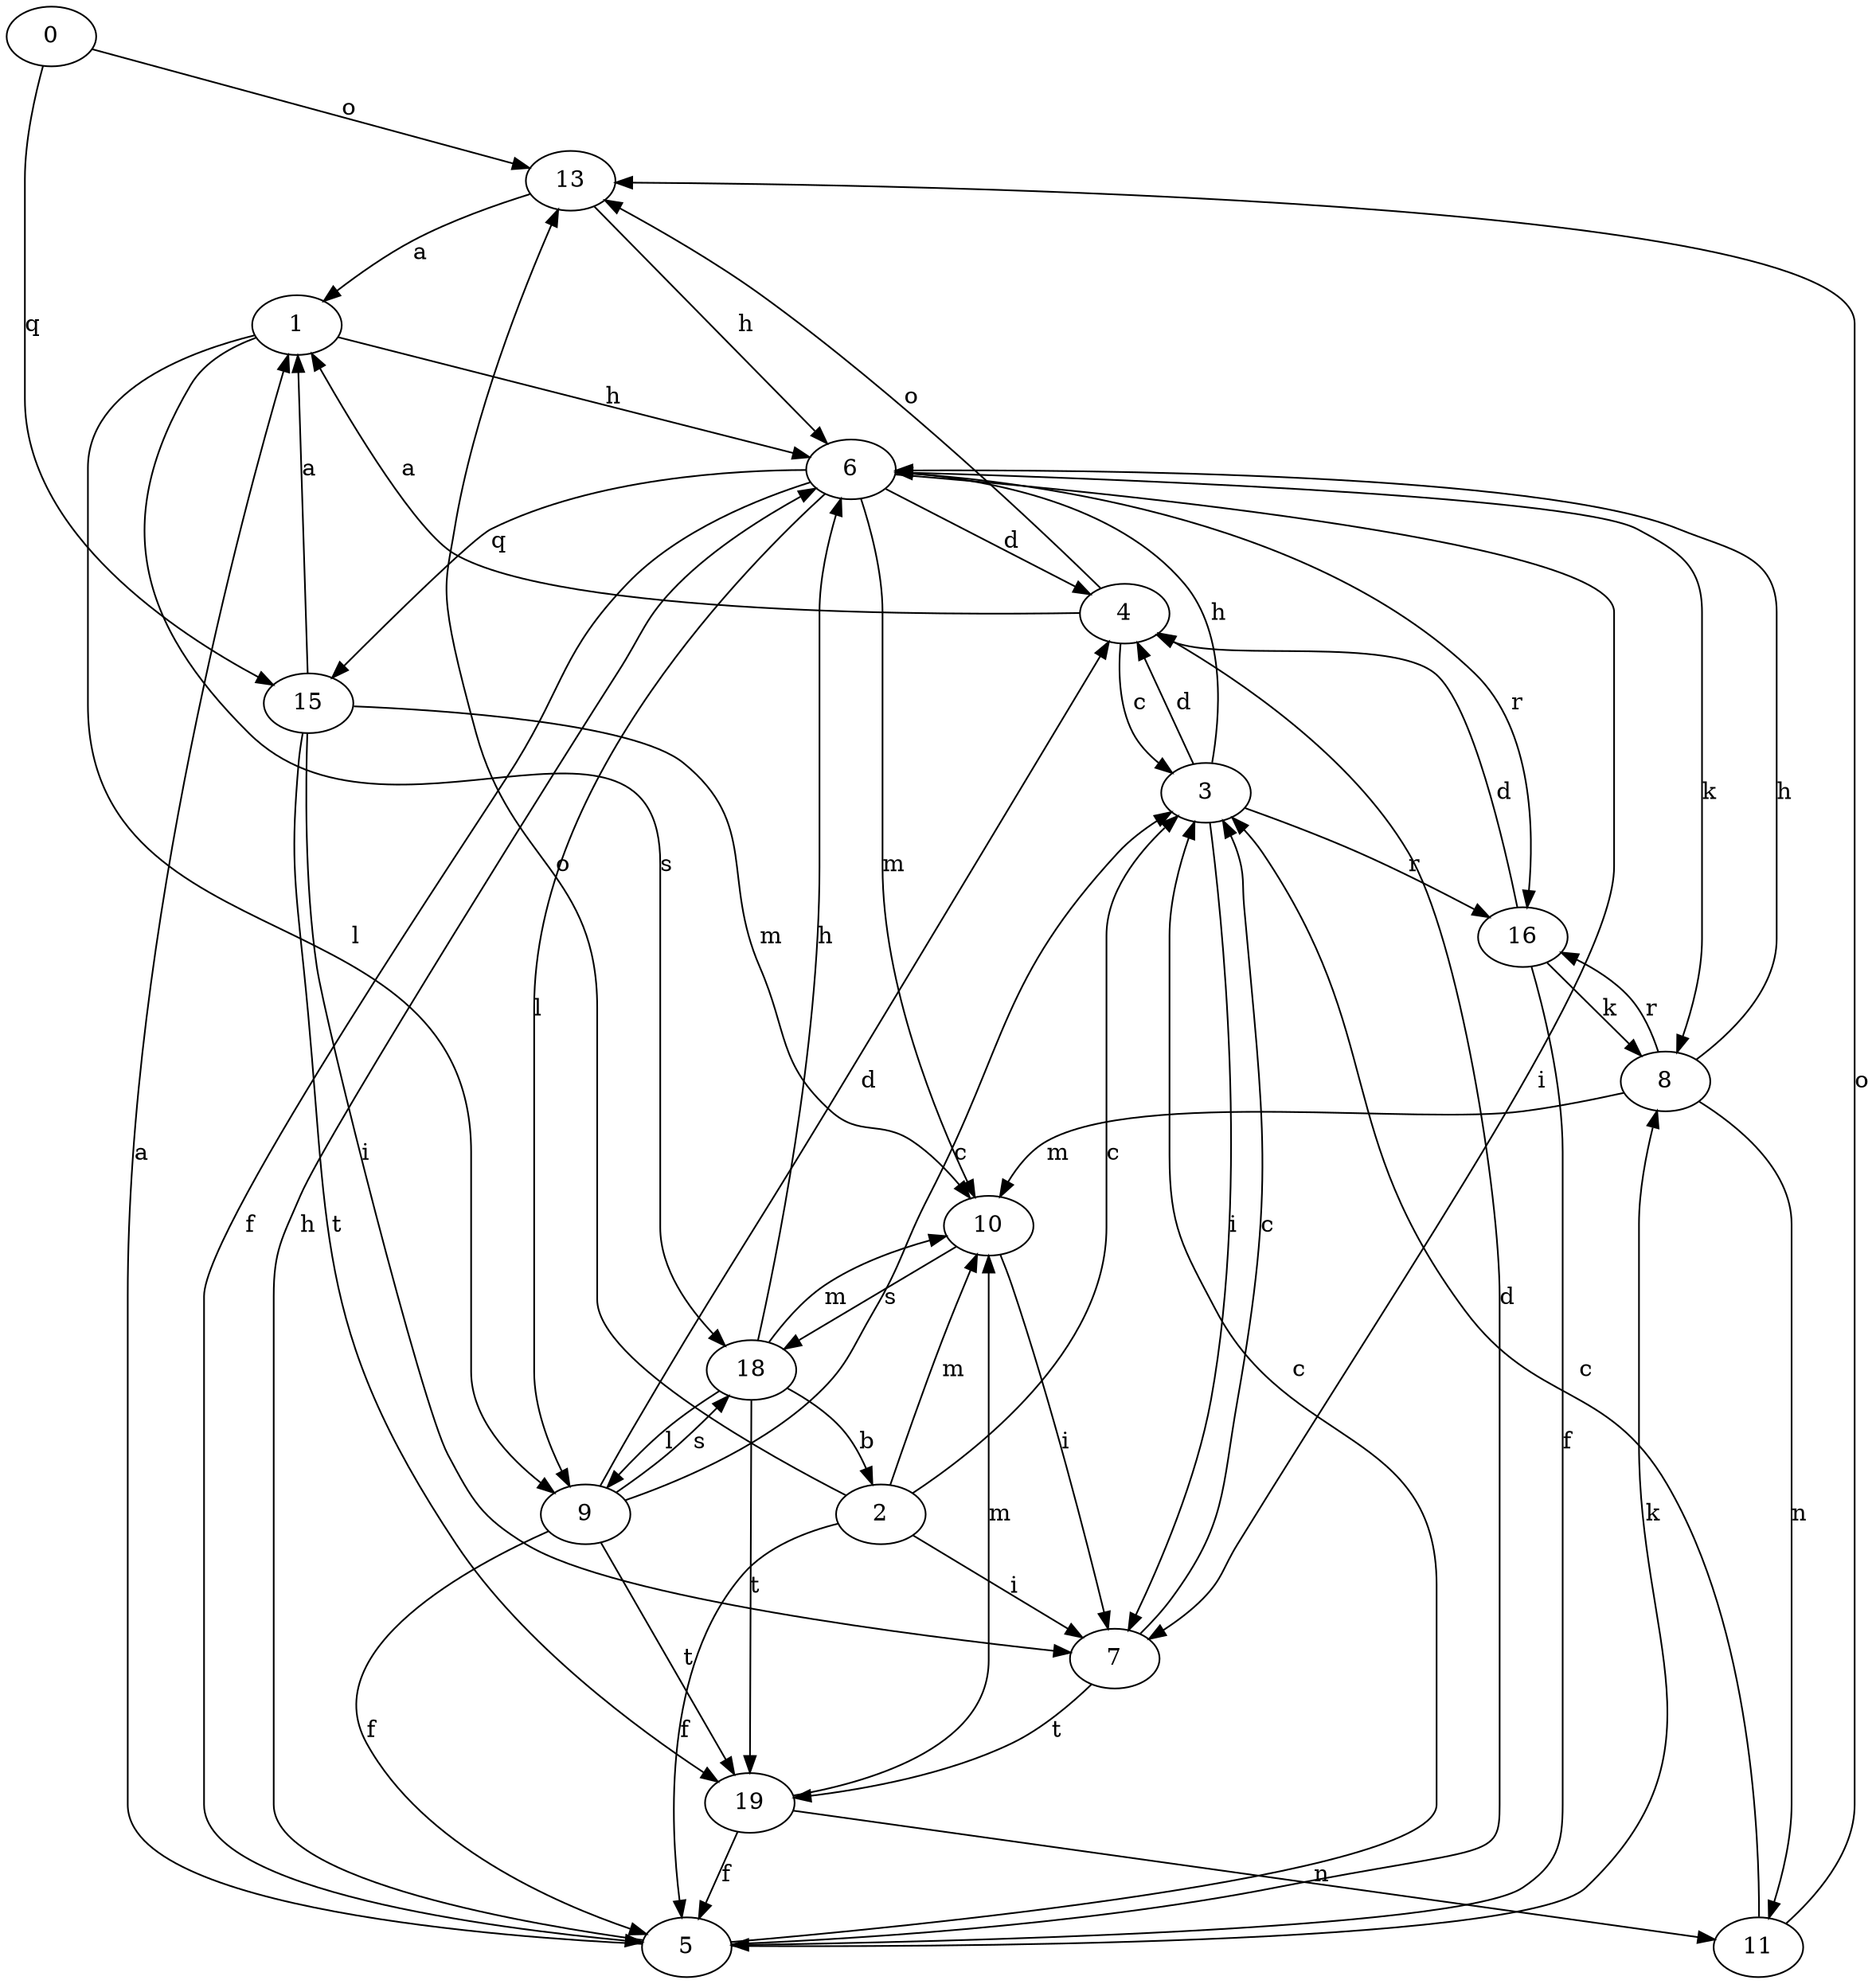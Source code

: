 strict digraph  {
0;
1;
2;
3;
4;
5;
6;
7;
8;
9;
10;
11;
13;
15;
16;
18;
19;
0 -> 13  [label=o];
0 -> 15  [label=q];
1 -> 6  [label=h];
1 -> 9  [label=l];
1 -> 18  [label=s];
2 -> 3  [label=c];
2 -> 5  [label=f];
2 -> 7  [label=i];
2 -> 10  [label=m];
2 -> 13  [label=o];
3 -> 4  [label=d];
3 -> 6  [label=h];
3 -> 7  [label=i];
3 -> 16  [label=r];
4 -> 1  [label=a];
4 -> 3  [label=c];
4 -> 13  [label=o];
5 -> 1  [label=a];
5 -> 3  [label=c];
5 -> 4  [label=d];
5 -> 6  [label=h];
5 -> 8  [label=k];
6 -> 4  [label=d];
6 -> 5  [label=f];
6 -> 7  [label=i];
6 -> 8  [label=k];
6 -> 9  [label=l];
6 -> 10  [label=m];
6 -> 15  [label=q];
6 -> 16  [label=r];
7 -> 3  [label=c];
7 -> 19  [label=t];
8 -> 6  [label=h];
8 -> 10  [label=m];
8 -> 11  [label=n];
8 -> 16  [label=r];
9 -> 3  [label=c];
9 -> 4  [label=d];
9 -> 5  [label=f];
9 -> 18  [label=s];
9 -> 19  [label=t];
10 -> 7  [label=i];
10 -> 18  [label=s];
11 -> 3  [label=c];
11 -> 13  [label=o];
13 -> 1  [label=a];
13 -> 6  [label=h];
15 -> 1  [label=a];
15 -> 7  [label=i];
15 -> 10  [label=m];
15 -> 19  [label=t];
16 -> 4  [label=d];
16 -> 5  [label=f];
16 -> 8  [label=k];
18 -> 2  [label=b];
18 -> 6  [label=h];
18 -> 9  [label=l];
18 -> 10  [label=m];
18 -> 19  [label=t];
19 -> 5  [label=f];
19 -> 10  [label=m];
19 -> 11  [label=n];
}

